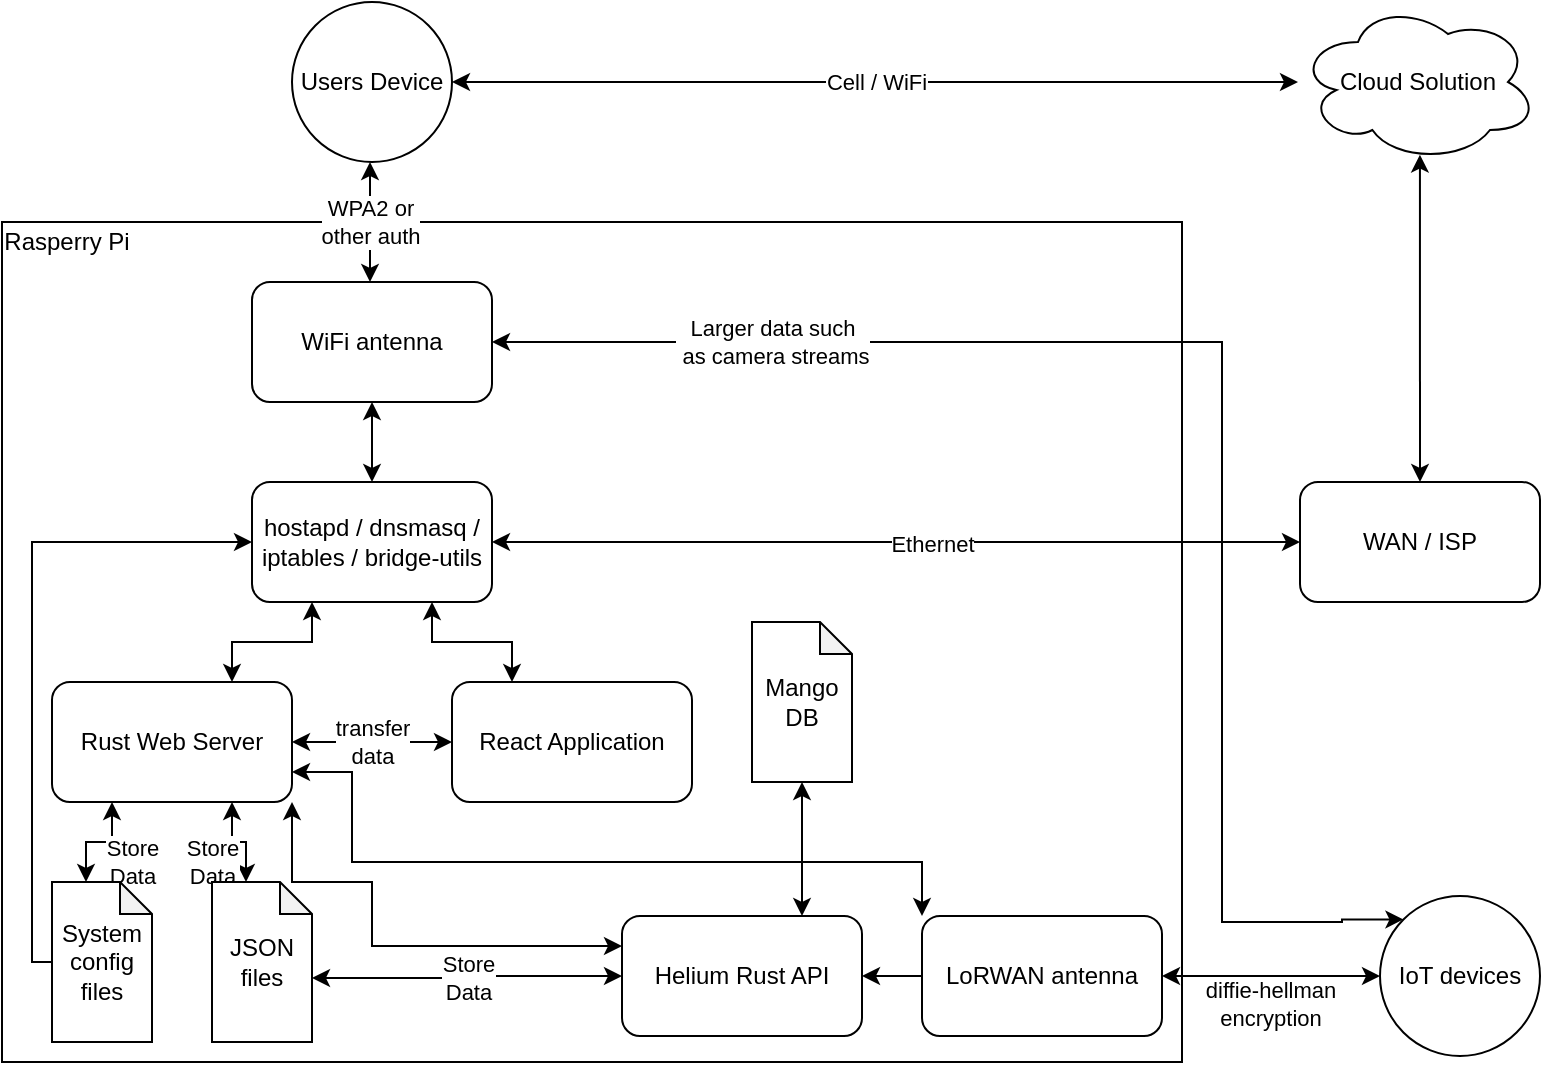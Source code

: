 <mxfile version="20.0.2" type="device"><diagram id="Pje7aF8RkzYUTxPMMvNW" name="Page-1"><mxGraphModel dx="1183" dy="609" grid="1" gridSize="10" guides="1" tooltips="1" connect="1" arrows="1" fold="1" page="1" pageScale="1" pageWidth="850" pageHeight="1100" math="0" shadow="0"><root><mxCell id="0"/><mxCell id="1" parent="0"/><mxCell id="VtPrLy-rmmpiNo17x_JO-29" value="" style="rounded=0;whiteSpace=wrap;html=1;" parent="1" vertex="1"><mxGeometry x="41" y="110" width="590" height="420" as="geometry"/></mxCell><mxCell id="VtPrLy-rmmpiNo17x_JO-5" value="&lt;div&gt;transfer &lt;br&gt;&lt;/div&gt;&lt;div&gt;data&lt;/div&gt;" style="edgeStyle=orthogonalEdgeStyle;rounded=0;orthogonalLoop=1;jettySize=auto;html=1;startArrow=classic;startFill=1;endArrow=classic;endFill=1;" parent="1" source="VtPrLy-rmmpiNo17x_JO-1" target="VtPrLy-rmmpiNo17x_JO-4" edge="1"><mxGeometry relative="1" as="geometry"/></mxCell><mxCell id="VtPrLy-rmmpiNo17x_JO-13" value="&lt;div&gt;Store&lt;br&gt;&lt;/div&gt;&lt;div&gt;Data&lt;/div&gt;" style="edgeStyle=orthogonalEdgeStyle;rounded=0;orthogonalLoop=1;jettySize=auto;html=1;exitX=0.25;exitY=1;exitDx=0;exitDy=0;entryX=0;entryY=0;entryDx=17;entryDy=0;entryPerimeter=0;startArrow=classic;startFill=1;endArrow=classic;endFill=1;" parent="1" source="VtPrLy-rmmpiNo17x_JO-1" target="VtPrLy-rmmpiNo17x_JO-11" edge="1"><mxGeometry x="-0.246" y="14" relative="1" as="geometry"><mxPoint x="10" y="-4" as="offset"/></mxGeometry></mxCell><mxCell id="VtPrLy-rmmpiNo17x_JO-14" value="&lt;div&gt;Store&lt;br&gt;&lt;/div&gt;&lt;div&gt;Data&lt;/div&gt;" style="edgeStyle=orthogonalEdgeStyle;rounded=0;orthogonalLoop=1;jettySize=auto;html=1;exitX=0.75;exitY=1;exitDx=0;exitDy=0;entryX=0;entryY=0;entryDx=17;entryDy=0;entryPerimeter=0;startArrow=classic;startFill=1;endArrow=classic;endFill=1;" parent="1" source="VtPrLy-rmmpiNo17x_JO-1" target="VtPrLy-rmmpiNo17x_JO-12" edge="1"><mxGeometry x="-0.148" y="-14" relative="1" as="geometry"><mxPoint x="-10" y="-4" as="offset"/></mxGeometry></mxCell><mxCell id="VtPrLy-rmmpiNo17x_JO-22" value="" style="edgeStyle=orthogonalEdgeStyle;rounded=0;orthogonalLoop=1;jettySize=auto;html=1;exitX=0.75;exitY=0;exitDx=0;exitDy=0;entryX=0.25;entryY=1;entryDx=0;entryDy=0;startArrow=classic;startFill=1;endArrow=classic;endFill=1;" parent="1" source="VtPrLy-rmmpiNo17x_JO-1" target="VtPrLy-rmmpiNo17x_JO-15" edge="1"><mxGeometry relative="1" as="geometry"/></mxCell><mxCell id="VtPrLy-rmmpiNo17x_JO-1" value="Rust Web Server" style="rounded=1;whiteSpace=wrap;html=1;" parent="1" vertex="1"><mxGeometry x="66" y="340" width="120" height="60" as="geometry"/></mxCell><mxCell id="VtPrLy-rmmpiNo17x_JO-21" value="" style="edgeStyle=orthogonalEdgeStyle;rounded=0;orthogonalLoop=1;jettySize=auto;html=1;exitX=0.25;exitY=0;exitDx=0;exitDy=0;entryX=0.75;entryY=1;entryDx=0;entryDy=0;startArrow=classic;startFill=1;endArrow=classic;endFill=1;" parent="1" source="VtPrLy-rmmpiNo17x_JO-4" target="VtPrLy-rmmpiNo17x_JO-15" edge="1"><mxGeometry relative="1" as="geometry"/></mxCell><mxCell id="VtPrLy-rmmpiNo17x_JO-4" value="React Application " style="rounded=1;whiteSpace=wrap;html=1;" parent="1" vertex="1"><mxGeometry x="266" y="340" width="120" height="60" as="geometry"/></mxCell><mxCell id="VtPrLy-rmmpiNo17x_JO-7" value="Users Device " style="ellipse;whiteSpace=wrap;html=1;aspect=fixed;" parent="1" vertex="1"><mxGeometry x="186" width="80" height="80" as="geometry"/></mxCell><mxCell id="VtPrLy-rmmpiNo17x_JO-11" value="&lt;div&gt;System config files&lt;/div&gt;" style="shape=note;whiteSpace=wrap;html=1;backgroundOutline=1;darkOpacity=0.05;size=16;" parent="1" vertex="1"><mxGeometry x="66" y="440" width="50" height="80" as="geometry"/></mxCell><mxCell id="VtPrLy-rmmpiNo17x_JO-17" style="edgeStyle=orthogonalEdgeStyle;rounded=0;orthogonalLoop=1;jettySize=auto;html=1;exitX=0;exitY=0.5;exitDx=0;exitDy=0;exitPerimeter=0;entryX=0;entryY=0.5;entryDx=0;entryDy=0;startArrow=none;startFill=0;endArrow=classic;endFill=1;" parent="1" source="VtPrLy-rmmpiNo17x_JO-11" target="VtPrLy-rmmpiNo17x_JO-15" edge="1"><mxGeometry relative="1" as="geometry"><Array as="points"><mxPoint x="56" y="480"/><mxPoint x="56" y="270"/></Array></mxGeometry></mxCell><mxCell id="VtPrLy-rmmpiNo17x_JO-12" value="JSON files" style="shape=note;whiteSpace=wrap;html=1;backgroundOutline=1;darkOpacity=0.05;size=16;" parent="1" vertex="1"><mxGeometry x="146" y="440" width="50" height="80" as="geometry"/></mxCell><mxCell id="VtPrLy-rmmpiNo17x_JO-25" value="" style="edgeStyle=orthogonalEdgeStyle;rounded=0;orthogonalLoop=1;jettySize=auto;html=1;startArrow=classic;startFill=1;endArrow=classic;endFill=1;" parent="1" source="VtPrLy-rmmpiNo17x_JO-15" target="VtPrLy-rmmpiNo17x_JO-24" edge="1"><mxGeometry relative="1" as="geometry"/></mxCell><mxCell id="VtPrLy-rmmpiNo17x_JO-28" value="" style="edgeStyle=orthogonalEdgeStyle;rounded=0;orthogonalLoop=1;jettySize=auto;html=1;startArrow=classic;startFill=1;endArrow=classic;endFill=1;" parent="1" source="VtPrLy-rmmpiNo17x_JO-15" target="VtPrLy-rmmpiNo17x_JO-27" edge="1"><mxGeometry relative="1" as="geometry"/></mxCell><mxCell id="VtPrLy-rmmpiNo17x_JO-48" value="Ethernet" style="edgeLabel;html=1;align=center;verticalAlign=middle;resizable=0;points=[];" parent="VtPrLy-rmmpiNo17x_JO-28" vertex="1" connectable="0"><mxGeometry x="0.287" y="-1" relative="1" as="geometry"><mxPoint x="-40" as="offset"/></mxGeometry></mxCell><mxCell id="VtPrLy-rmmpiNo17x_JO-15" value="hostapd / dnsmasq / iptables / bridge-utils" style="rounded=1;whiteSpace=wrap;html=1;" parent="1" vertex="1"><mxGeometry x="166" y="240" width="120" height="60" as="geometry"/></mxCell><mxCell id="VtPrLy-rmmpiNo17x_JO-26" value="&lt;div&gt;WPA2 or &lt;br&gt;&lt;/div&gt;&lt;div&gt;other auth&lt;/div&gt;" style="edgeStyle=orthogonalEdgeStyle;rounded=0;orthogonalLoop=1;jettySize=auto;html=1;startArrow=classic;startFill=1;endArrow=classic;endFill=1;" parent="1" edge="1"><mxGeometry relative="1" as="geometry"><mxPoint x="225" y="140" as="sourcePoint"/><mxPoint x="225" y="80" as="targetPoint"/></mxGeometry></mxCell><mxCell id="VtPrLy-rmmpiNo17x_JO-24" value="WiFi antenna" style="rounded=1;whiteSpace=wrap;html=1;" parent="1" vertex="1"><mxGeometry x="166" y="140" width="120" height="60" as="geometry"/></mxCell><mxCell id="VtPrLy-rmmpiNo17x_JO-41" style="edgeStyle=orthogonalEdgeStyle;rounded=0;orthogonalLoop=1;jettySize=auto;html=1;exitX=0.5;exitY=0;exitDx=0;exitDy=0;entryX=0.508;entryY=0.954;entryDx=0;entryDy=0;entryPerimeter=0;startArrow=classic;startFill=1;endArrow=classic;endFill=1;" parent="1" source="VtPrLy-rmmpiNo17x_JO-27" target="VtPrLy-rmmpiNo17x_JO-37" edge="1"><mxGeometry relative="1" as="geometry"/></mxCell><mxCell id="VtPrLy-rmmpiNo17x_JO-27" value="WAN / ISP" style="rounded=1;whiteSpace=wrap;html=1;" parent="1" vertex="1"><mxGeometry x="690" y="240" width="120" height="60" as="geometry"/></mxCell><mxCell id="VtPrLy-rmmpiNo17x_JO-30" value="Rasperry Pi" style="text;html=1;strokeColor=none;fillColor=none;align=center;verticalAlign=middle;whiteSpace=wrap;rounded=0;" parent="1" vertex="1"><mxGeometry x="41" y="110" width="65" height="20" as="geometry"/></mxCell><mxCell id="VtPrLy-rmmpiNo17x_JO-32" style="edgeStyle=orthogonalEdgeStyle;rounded=0;orthogonalLoop=1;jettySize=auto;html=1;exitX=0;exitY=0.25;exitDx=0;exitDy=0;startArrow=classic;startFill=1;endArrow=classic;endFill=1;entryX=1;entryY=1;entryDx=0;entryDy=0;" parent="1" source="VtPrLy-rmmpiNo17x_JO-31" target="VtPrLy-rmmpiNo17x_JO-1" edge="1"><mxGeometry relative="1" as="geometry"><Array as="points"><mxPoint x="226" y="472"/><mxPoint x="226" y="440"/><mxPoint x="186" y="440"/></Array></mxGeometry></mxCell><mxCell id="VtPrLy-rmmpiNo17x_JO-33" value="&lt;div&gt;Store&lt;br&gt;&lt;/div&gt;&lt;div&gt;Data&lt;/div&gt;" style="edgeStyle=orthogonalEdgeStyle;rounded=0;orthogonalLoop=1;jettySize=auto;html=1;exitX=0;exitY=0.5;exitDx=0;exitDy=0;entryX=0;entryY=0;entryDx=50;entryDy=48;entryPerimeter=0;startArrow=classic;startFill=1;endArrow=classic;endFill=1;" parent="1" source="VtPrLy-rmmpiNo17x_JO-31" target="VtPrLy-rmmpiNo17x_JO-12" edge="1"><mxGeometry relative="1" as="geometry"/></mxCell><mxCell id="VtPrLy-rmmpiNo17x_JO-43" value="" style="edgeStyle=orthogonalEdgeStyle;rounded=0;orthogonalLoop=1;jettySize=auto;html=1;startArrow=classic;startFill=1;endArrow=none;endFill=0;" parent="1" source="VtPrLy-rmmpiNo17x_JO-31" target="VtPrLy-rmmpiNo17x_JO-34" edge="1"><mxGeometry relative="1" as="geometry"/></mxCell><mxCell id="VtPrLy-rmmpiNo17x_JO-31" value="Helium Rust API" style="rounded=1;whiteSpace=wrap;html=1;" parent="1" vertex="1"><mxGeometry x="351" y="457" width="120" height="60" as="geometry"/></mxCell><mxCell id="VtPrLy-rmmpiNo17x_JO-45" style="edgeStyle=orthogonalEdgeStyle;rounded=0;orthogonalLoop=1;jettySize=auto;html=1;exitX=0;exitY=0;exitDx=0;exitDy=0;entryX=1;entryY=0.75;entryDx=0;entryDy=0;startArrow=classic;startFill=1;endArrow=classic;endFill=1;" parent="1" source="VtPrLy-rmmpiNo17x_JO-34" target="VtPrLy-rmmpiNo17x_JO-1" edge="1"><mxGeometry relative="1" as="geometry"><Array as="points"><mxPoint x="501" y="430"/><mxPoint x="216" y="430"/><mxPoint x="216" y="385"/></Array></mxGeometry></mxCell><mxCell id="VtPrLy-rmmpiNo17x_JO-34" value="LoRWAN antenna" style="rounded=1;whiteSpace=wrap;html=1;" parent="1" vertex="1"><mxGeometry x="501" y="457" width="120" height="60" as="geometry"/></mxCell><mxCell id="VtPrLy-rmmpiNo17x_JO-38" value="Cell / WiFi" style="edgeStyle=orthogonalEdgeStyle;rounded=0;orthogonalLoop=1;jettySize=auto;html=1;startArrow=classic;startFill=1;endArrow=classic;endFill=1;" parent="1" source="VtPrLy-rmmpiNo17x_JO-37" target="VtPrLy-rmmpiNo17x_JO-7" edge="1"><mxGeometry relative="1" as="geometry"/></mxCell><mxCell id="VtPrLy-rmmpiNo17x_JO-37" value="Cloud Solution" style="ellipse;shape=cloud;whiteSpace=wrap;html=1;" parent="1" vertex="1"><mxGeometry x="689" width="120" height="80" as="geometry"/></mxCell><mxCell id="VtPrLy-rmmpiNo17x_JO-44" style="edgeStyle=orthogonalEdgeStyle;rounded=0;orthogonalLoop=1;jettySize=auto;html=1;exitX=0.5;exitY=1;exitDx=0;exitDy=0;startArrow=classic;startFill=1;endArrow=classic;endFill=1;" parent="1" source="VtPrLy-rmmpiNo17x_JO-34" target="VtPrLy-rmmpiNo17x_JO-34" edge="1"><mxGeometry relative="1" as="geometry"/></mxCell><mxCell id="VtPrLy-rmmpiNo17x_JO-50" value="" style="edgeStyle=orthogonalEdgeStyle;rounded=0;orthogonalLoop=1;jettySize=auto;html=1;startArrow=classic;startFill=1;endArrow=classic;endFill=1;" parent="1" source="VtPrLy-rmmpiNo17x_JO-49" target="VtPrLy-rmmpiNo17x_JO-34" edge="1"><mxGeometry relative="1" as="geometry"/></mxCell><mxCell id="VtPrLy-rmmpiNo17x_JO-51" value="&lt;div&gt;diffie-hellman &lt;br&gt;&lt;/div&gt;&lt;div&gt;encryption&lt;br&gt;&lt;/div&gt;" style="edgeLabel;html=1;align=center;verticalAlign=middle;resizable=0;points=[];" parent="VtPrLy-rmmpiNo17x_JO-50" vertex="1" connectable="0"><mxGeometry x="0.146" y="-2" relative="1" as="geometry"><mxPoint x="7" y="16" as="offset"/></mxGeometry></mxCell><mxCell id="VtPrLy-rmmpiNo17x_JO-53" style="edgeStyle=orthogonalEdgeStyle;rounded=0;orthogonalLoop=1;jettySize=auto;html=1;exitX=0;exitY=0;exitDx=0;exitDy=0;entryX=1;entryY=0.5;entryDx=0;entryDy=0;startArrow=classic;startFill=1;endArrow=classic;endFill=1;" parent="1" edge="1"><mxGeometry relative="1" as="geometry"><Array as="points"><mxPoint x="711" y="459"/><mxPoint x="711" y="460"/><mxPoint x="651" y="460"/><mxPoint x="651" y="170"/></Array><mxPoint x="741.716" y="458.716" as="sourcePoint"/><mxPoint x="286" y="170" as="targetPoint"/></mxGeometry></mxCell><mxCell id="VtPrLy-rmmpiNo17x_JO-54" value="&lt;div&gt;Larger data such&lt;/div&gt;&lt;div&gt;&amp;nbsp;as camera streams&lt;/div&gt;" style="edgeLabel;html=1;align=center;verticalAlign=middle;resizable=0;points=[];" parent="VtPrLy-rmmpiNo17x_JO-53" vertex="1" connectable="0"><mxGeometry x="0.44" relative="1" as="geometry"><mxPoint x="-69" as="offset"/></mxGeometry></mxCell><mxCell id="VtPrLy-rmmpiNo17x_JO-49" value="IoT devices" style="ellipse;whiteSpace=wrap;html=1;aspect=fixed;" parent="1" vertex="1"><mxGeometry x="730" y="447" width="80" height="80" as="geometry"/></mxCell><mxCell id="Z32N_C3TwPFT1_XamKiF-4" style="edgeStyle=orthogonalEdgeStyle;rounded=0;orthogonalLoop=1;jettySize=auto;html=1;exitX=0.5;exitY=1;exitDx=0;exitDy=0;exitPerimeter=0;entryX=0.75;entryY=0;entryDx=0;entryDy=0;startArrow=classic;startFill=1;" edge="1" parent="1" source="Z32N_C3TwPFT1_XamKiF-2" target="VtPrLy-rmmpiNo17x_JO-31"><mxGeometry relative="1" as="geometry"/></mxCell><mxCell id="Z32N_C3TwPFT1_XamKiF-2" value="&lt;div&gt;Mango&lt;/div&gt;&lt;div&gt;DB&lt;/div&gt;" style="shape=note;whiteSpace=wrap;html=1;backgroundOutline=1;darkOpacity=0.05;size=16;" vertex="1" parent="1"><mxGeometry x="416" y="310" width="50" height="80" as="geometry"/></mxCell></root></mxGraphModel></diagram></mxfile>